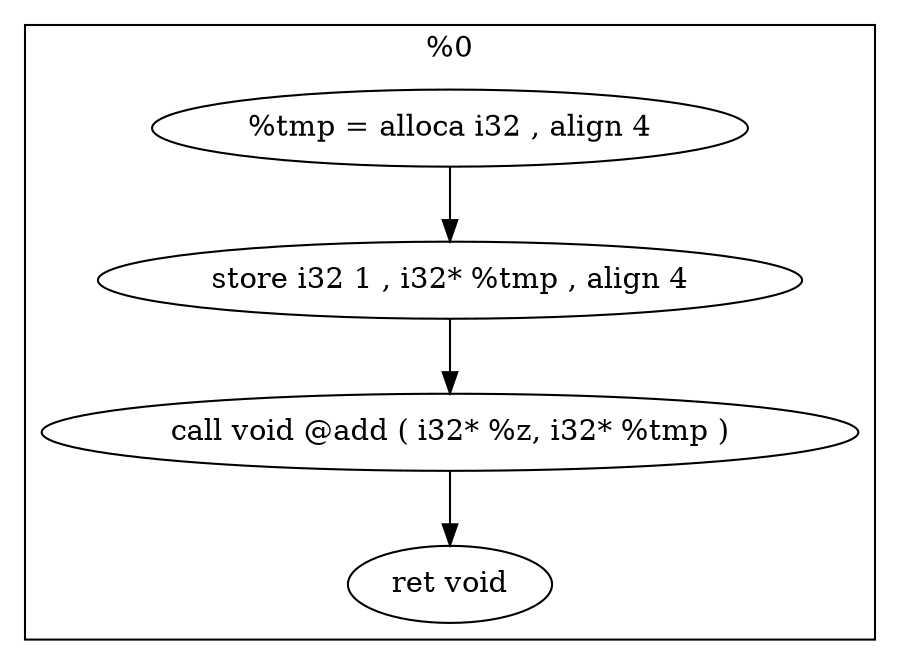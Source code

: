 digraph {
	node [label="\N"];
	graph [bb="0,0,424,318"];
	subgraph cluster_82 {
		graph [label="%0",
			bb="8,8,416,310"];
		83 [label="%tmp = alloca i32 , align 4", pos="212,257", width="3.9722", height="0.51389"];
		84 [label="store i32 1 , i32* %tmp , align 4", pos="212,183", width="4.6944", height="0.51389"];
		85 [label="call void @add ( i32* %z, i32* %tmp )", pos="212,109", width="5.4444", height="0.51389"];
		86 [label="ret void", pos="212,35", width="1.3611", height="0.51389"];
		83 -> 84 [pos="e,212,201.67 212,238.33 212,230.26 212,220.65 212,211.71"];
		84 -> 85 [pos="e,212,127.67 212,164.33 212,156.26 212,146.65 212,137.71"];
		85 -> 86 [pos="e,212,53.667 212,90.327 212,82.264 212,72.648 212,63.711"];
	}
}
